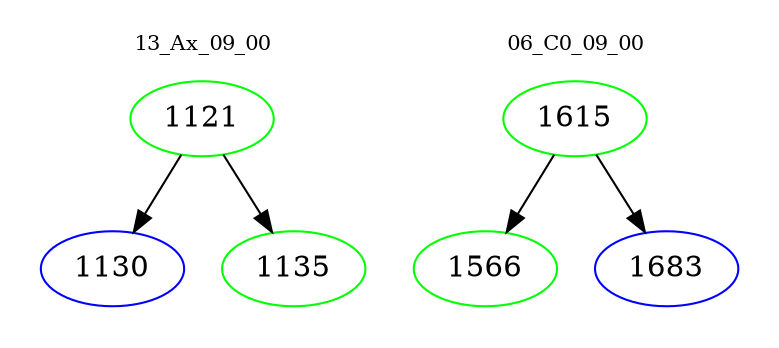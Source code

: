 digraph{
subgraph cluster_0 {
color = white
label = "13_Ax_09_00";
fontsize=10;
T0_1121 [label="1121", color="green"]
T0_1121 -> T0_1130 [color="black"]
T0_1130 [label="1130", color="blue"]
T0_1121 -> T0_1135 [color="black"]
T0_1135 [label="1135", color="green"]
}
subgraph cluster_1 {
color = white
label = "06_C0_09_00";
fontsize=10;
T1_1615 [label="1615", color="green"]
T1_1615 -> T1_1566 [color="black"]
T1_1566 [label="1566", color="green"]
T1_1615 -> T1_1683 [color="black"]
T1_1683 [label="1683", color="blue"]
}
}
